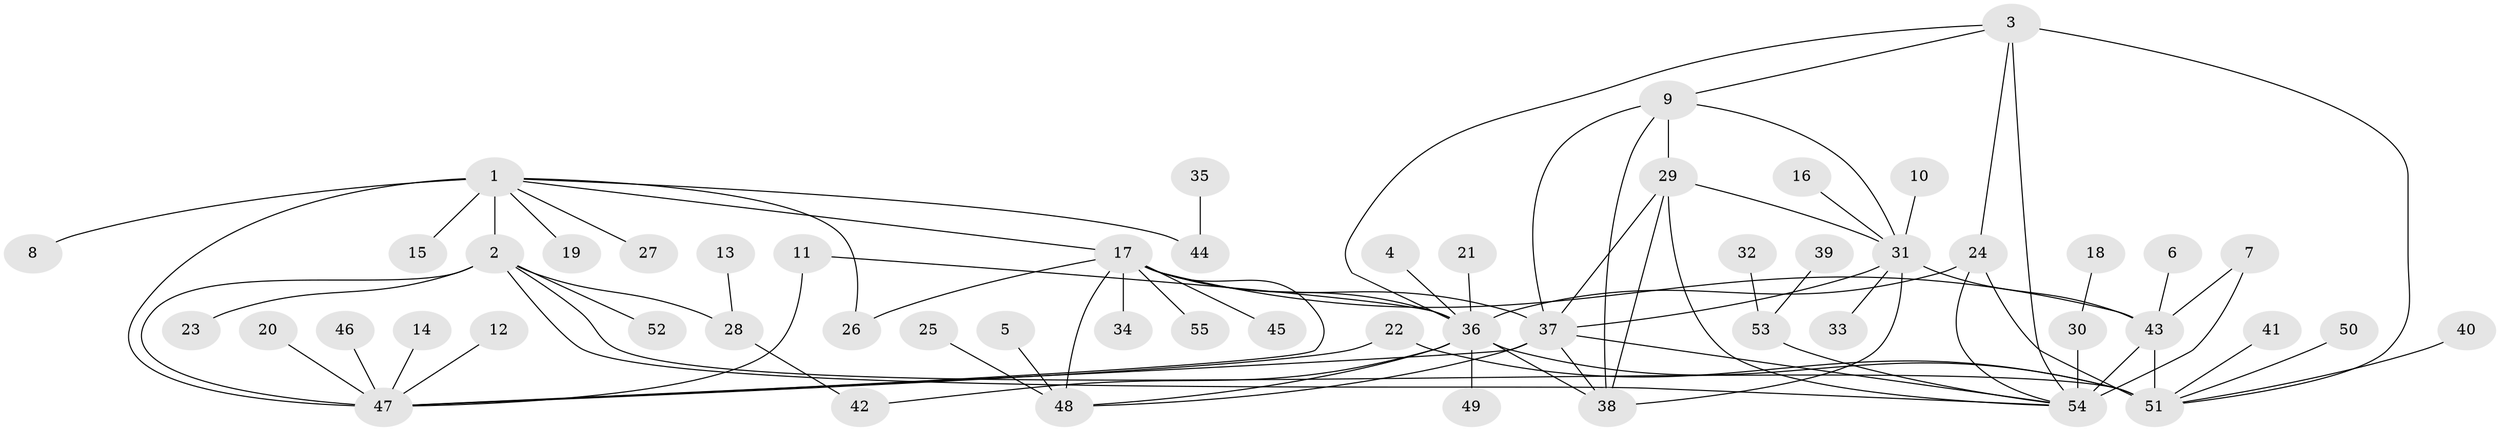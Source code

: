 // original degree distribution, {6: 0.07339449541284404, 13: 0.01834862385321101, 9: 0.045871559633027525, 7: 0.03669724770642202, 10: 0.009174311926605505, 5: 0.01834862385321101, 8: 0.009174311926605505, 4: 0.045871559633027525, 3: 0.05504587155963303, 1: 0.46788990825688076, 2: 0.22018348623853212}
// Generated by graph-tools (version 1.1) at 2025/50/03/09/25 03:50:32]
// undirected, 55 vertices, 83 edges
graph export_dot {
graph [start="1"]
  node [color=gray90,style=filled];
  1;
  2;
  3;
  4;
  5;
  6;
  7;
  8;
  9;
  10;
  11;
  12;
  13;
  14;
  15;
  16;
  17;
  18;
  19;
  20;
  21;
  22;
  23;
  24;
  25;
  26;
  27;
  28;
  29;
  30;
  31;
  32;
  33;
  34;
  35;
  36;
  37;
  38;
  39;
  40;
  41;
  42;
  43;
  44;
  45;
  46;
  47;
  48;
  49;
  50;
  51;
  52;
  53;
  54;
  55;
  1 -- 2 [weight=4.0];
  1 -- 8 [weight=1.0];
  1 -- 15 [weight=1.0];
  1 -- 17 [weight=1.0];
  1 -- 19 [weight=1.0];
  1 -- 26 [weight=1.0];
  1 -- 27 [weight=1.0];
  1 -- 44 [weight=1.0];
  1 -- 47 [weight=2.0];
  2 -- 23 [weight=1.0];
  2 -- 28 [weight=1.0];
  2 -- 47 [weight=2.0];
  2 -- 51 [weight=1.0];
  2 -- 52 [weight=1.0];
  2 -- 54 [weight=1.0];
  3 -- 9 [weight=1.0];
  3 -- 24 [weight=1.0];
  3 -- 36 [weight=1.0];
  3 -- 51 [weight=2.0];
  3 -- 54 [weight=1.0];
  4 -- 36 [weight=1.0];
  5 -- 48 [weight=1.0];
  6 -- 43 [weight=1.0];
  7 -- 43 [weight=1.0];
  7 -- 54 [weight=3.0];
  9 -- 29 [weight=1.0];
  9 -- 31 [weight=1.0];
  9 -- 37 [weight=1.0];
  9 -- 38 [weight=1.0];
  10 -- 31 [weight=1.0];
  11 -- 36 [weight=1.0];
  11 -- 47 [weight=1.0];
  12 -- 47 [weight=1.0];
  13 -- 28 [weight=1.0];
  14 -- 47 [weight=1.0];
  16 -- 31 [weight=1.0];
  17 -- 26 [weight=1.0];
  17 -- 34 [weight=1.0];
  17 -- 36 [weight=1.0];
  17 -- 37 [weight=1.0];
  17 -- 43 [weight=1.0];
  17 -- 45 [weight=1.0];
  17 -- 47 [weight=1.0];
  17 -- 48 [weight=3.0];
  17 -- 55 [weight=1.0];
  18 -- 30 [weight=1.0];
  20 -- 47 [weight=1.0];
  21 -- 36 [weight=1.0];
  22 -- 47 [weight=1.0];
  22 -- 51 [weight=1.0];
  24 -- 36 [weight=1.0];
  24 -- 51 [weight=2.0];
  24 -- 54 [weight=1.0];
  25 -- 48 [weight=1.0];
  28 -- 42 [weight=1.0];
  29 -- 31 [weight=1.0];
  29 -- 37 [weight=1.0];
  29 -- 38 [weight=1.0];
  29 -- 54 [weight=1.0];
  30 -- 54 [weight=1.0];
  31 -- 33 [weight=1.0];
  31 -- 37 [weight=2.0];
  31 -- 38 [weight=1.0];
  31 -- 43 [weight=1.0];
  32 -- 53 [weight=1.0];
  35 -- 44 [weight=1.0];
  36 -- 38 [weight=1.0];
  36 -- 42 [weight=1.0];
  36 -- 48 [weight=1.0];
  36 -- 49 [weight=1.0];
  36 -- 51 [weight=2.0];
  37 -- 38 [weight=1.0];
  37 -- 47 [weight=1.0];
  37 -- 48 [weight=3.0];
  37 -- 54 [weight=1.0];
  39 -- 53 [weight=1.0];
  40 -- 51 [weight=1.0];
  41 -- 51 [weight=1.0];
  43 -- 51 [weight=1.0];
  43 -- 54 [weight=3.0];
  46 -- 47 [weight=1.0];
  50 -- 51 [weight=1.0];
  53 -- 54 [weight=1.0];
}
